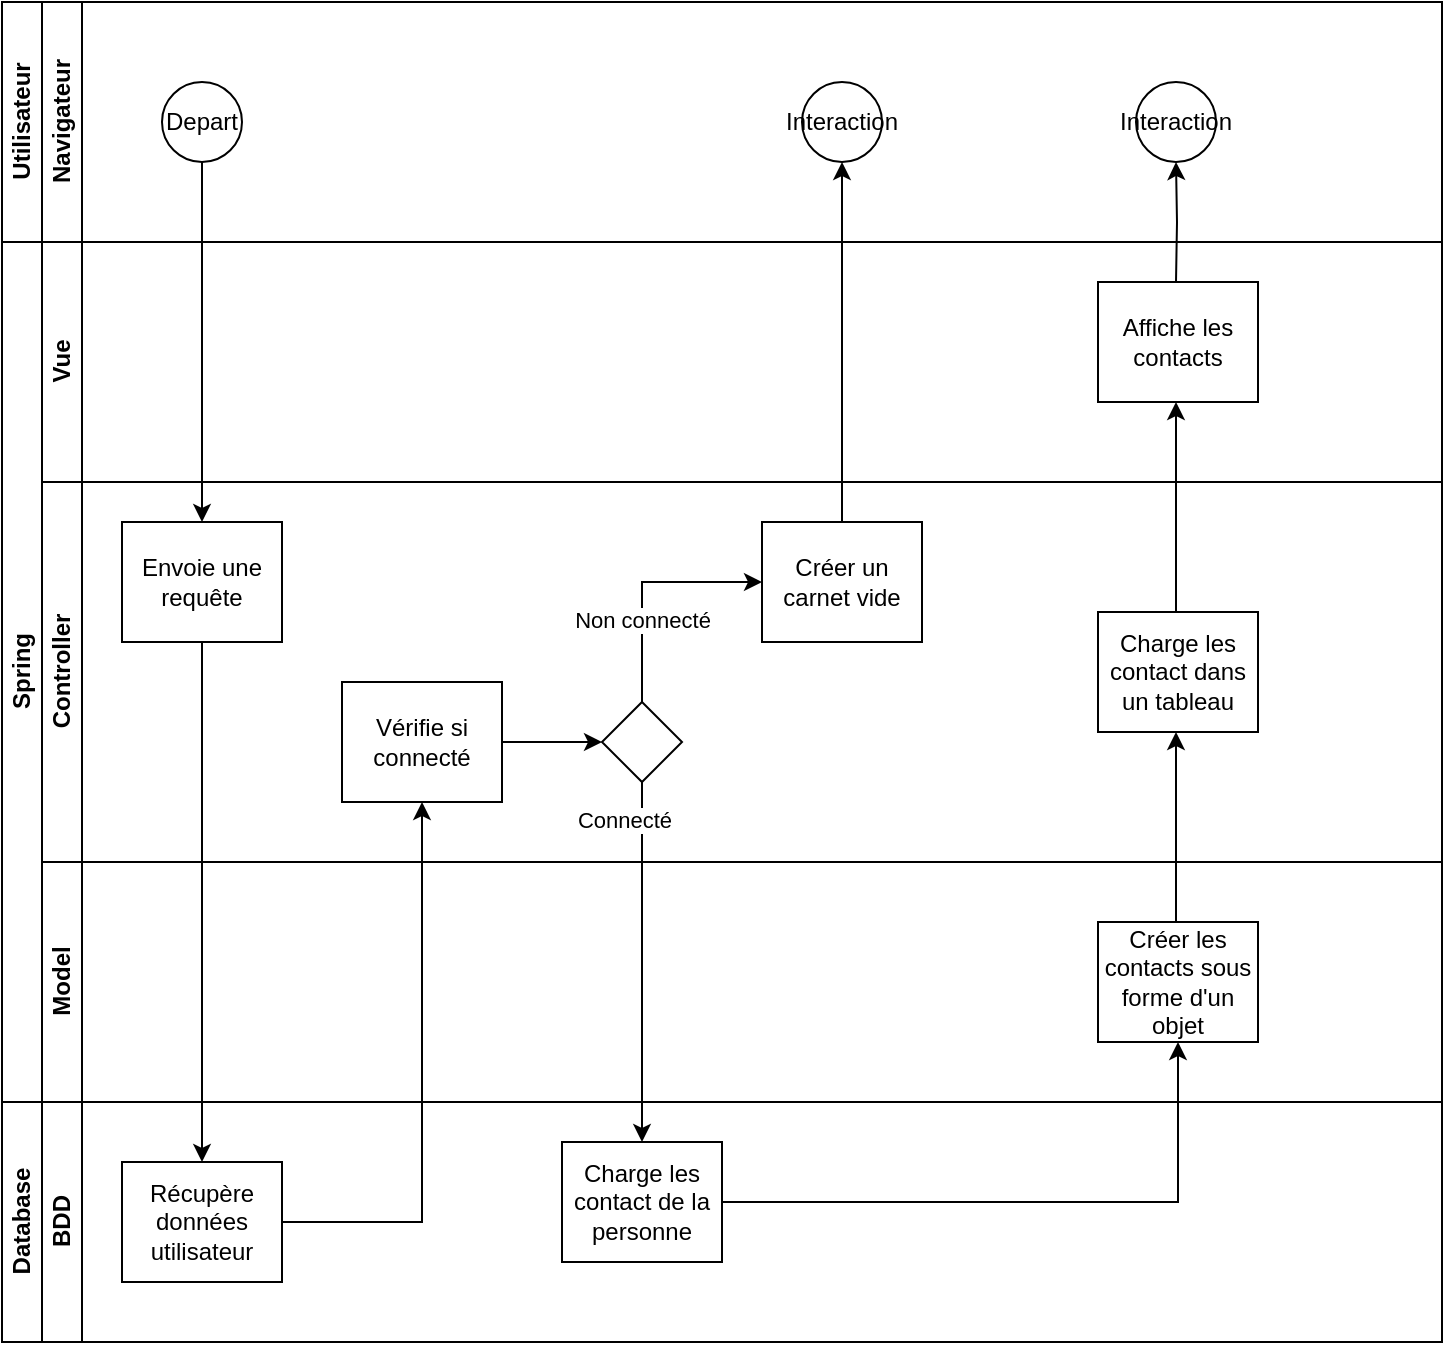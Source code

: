 <mxfile version="24.3.0" type="device">
  <diagram id="prtHgNgQTEPvFCAcTncT" name="Fonctionnement">
    <mxGraphModel dx="1674" dy="792" grid="1" gridSize="10" guides="1" tooltips="1" connect="1" arrows="1" fold="1" page="1" pageScale="1" pageWidth="827" pageHeight="1169" math="0" shadow="0">
      <root>
        <mxCell id="0" />
        <mxCell id="1" parent="0" />
        <mxCell id="dNxyNK7c78bLwvsdeMH5-19" value="Spring" style="swimlane;html=1;childLayout=stackLayout;resizeParent=1;resizeParentMax=0;horizontal=0;startSize=20;horizontalStack=0;" parent="1" vertex="1">
          <mxGeometry x="40" y="160" width="720" height="430" as="geometry" />
        </mxCell>
        <mxCell id="dNxyNK7c78bLwvsdeMH5-20" value="Vue" style="swimlane;html=1;startSize=20;horizontal=0;" parent="dNxyNK7c78bLwvsdeMH5-19" vertex="1">
          <mxGeometry x="20" width="700" height="120" as="geometry" />
        </mxCell>
        <mxCell id="X7bQhezaHKGuqj7OL6B1-43" value="Affiche les contacts" style="rounded=0;whiteSpace=wrap;html=1;fontFamily=Helvetica;fontSize=12;fontColor=#000000;align=center;" vertex="1" parent="dNxyNK7c78bLwvsdeMH5-20">
          <mxGeometry x="528" y="20" width="80" height="60" as="geometry" />
        </mxCell>
        <mxCell id="dNxyNK7c78bLwvsdeMH5-21" value="Controller" style="swimlane;html=1;startSize=20;horizontal=0;" parent="dNxyNK7c78bLwvsdeMH5-19" vertex="1">
          <mxGeometry x="20" y="120" width="700" height="190" as="geometry" />
        </mxCell>
        <mxCell id="dNxyNK7c78bLwvsdeMH5-24" value="Envoie une requête" style="rounded=0;whiteSpace=wrap;html=1;fontFamily=Helvetica;fontSize=12;fontColor=#000000;align=center;" parent="dNxyNK7c78bLwvsdeMH5-21" vertex="1">
          <mxGeometry x="40" y="20" width="80" height="60" as="geometry" />
        </mxCell>
        <mxCell id="X7bQhezaHKGuqj7OL6B1-37" style="edgeStyle=orthogonalEdgeStyle;rounded=0;orthogonalLoop=1;jettySize=auto;html=1;entryX=0;entryY=0.5;entryDx=0;entryDy=0;" edge="1" parent="dNxyNK7c78bLwvsdeMH5-21" source="X7bQhezaHKGuqj7OL6B1-29" target="dNxyNK7c78bLwvsdeMH5-36">
          <mxGeometry relative="1" as="geometry" />
        </mxCell>
        <mxCell id="X7bQhezaHKGuqj7OL6B1-29" value="Vérifie si connecté" style="rounded=0;whiteSpace=wrap;html=1;fontFamily=Helvetica;fontSize=12;fontColor=#000000;align=center;" vertex="1" parent="dNxyNK7c78bLwvsdeMH5-21">
          <mxGeometry x="150" y="100" width="80" height="60" as="geometry" />
        </mxCell>
        <mxCell id="X7bQhezaHKGuqj7OL6B1-38" style="edgeStyle=orthogonalEdgeStyle;rounded=0;orthogonalLoop=1;jettySize=auto;html=1;entryX=0;entryY=0.5;entryDx=0;entryDy=0;" edge="1" parent="dNxyNK7c78bLwvsdeMH5-21" source="dNxyNK7c78bLwvsdeMH5-36" target="X7bQhezaHKGuqj7OL6B1-11">
          <mxGeometry relative="1" as="geometry">
            <Array as="points">
              <mxPoint x="300" y="50" />
            </Array>
          </mxGeometry>
        </mxCell>
        <mxCell id="X7bQhezaHKGuqj7OL6B1-39" value="Non connecté" style="edgeLabel;html=1;align=center;verticalAlign=middle;resizable=0;points=[];" vertex="1" connectable="0" parent="X7bQhezaHKGuqj7OL6B1-38">
          <mxGeometry x="-0.317" relative="1" as="geometry">
            <mxPoint as="offset" />
          </mxGeometry>
        </mxCell>
        <mxCell id="dNxyNK7c78bLwvsdeMH5-36" value="" style="rhombus;whiteSpace=wrap;html=1;fontFamily=Helvetica;fontSize=12;fontColor=#000000;align=center;" parent="dNxyNK7c78bLwvsdeMH5-21" vertex="1">
          <mxGeometry x="280" y="110" width="40" height="40" as="geometry" />
        </mxCell>
        <mxCell id="X7bQhezaHKGuqj7OL6B1-11" value="Créer un carnet vide" style="rounded=0;whiteSpace=wrap;html=1;fontFamily=Helvetica;fontSize=12;fontColor=#000000;align=center;" vertex="1" parent="dNxyNK7c78bLwvsdeMH5-21">
          <mxGeometry x="360" y="20" width="80" height="60" as="geometry" />
        </mxCell>
        <mxCell id="X7bQhezaHKGuqj7OL6B1-45" value="Charge les contact dans un tableau" style="rounded=0;whiteSpace=wrap;html=1;fontFamily=Helvetica;fontSize=12;fontColor=#000000;align=center;" vertex="1" parent="dNxyNK7c78bLwvsdeMH5-21">
          <mxGeometry x="528" y="65" width="80" height="60" as="geometry" />
        </mxCell>
        <mxCell id="dNxyNK7c78bLwvsdeMH5-22" value="Model" style="swimlane;html=1;startSize=20;horizontal=0;" parent="dNxyNK7c78bLwvsdeMH5-19" vertex="1">
          <mxGeometry x="20" y="310" width="700" height="120" as="geometry" />
        </mxCell>
        <mxCell id="dNxyNK7c78bLwvsdeMH5-26" value="Créer les contacts sous forme d&#39;un objet" style="rounded=0;whiteSpace=wrap;html=1;fontFamily=Helvetica;fontSize=12;fontColor=#000000;align=center;" parent="dNxyNK7c78bLwvsdeMH5-22" vertex="1">
          <mxGeometry x="528" y="30" width="80" height="60" as="geometry" />
        </mxCell>
        <mxCell id="X7bQhezaHKGuqj7OL6B1-46" style="edgeStyle=orthogonalEdgeStyle;rounded=0;orthogonalLoop=1;jettySize=auto;html=1;entryX=0.5;entryY=1;entryDx=0;entryDy=0;" edge="1" parent="dNxyNK7c78bLwvsdeMH5-19">
          <mxGeometry relative="1" as="geometry">
            <mxPoint x="587" y="340" as="sourcePoint" />
            <mxPoint x="587" y="245" as="targetPoint" />
          </mxGeometry>
        </mxCell>
        <mxCell id="X7bQhezaHKGuqj7OL6B1-47" style="edgeStyle=orthogonalEdgeStyle;rounded=0;orthogonalLoop=1;jettySize=auto;html=1;entryX=0.5;entryY=1;entryDx=0;entryDy=0;" edge="1" parent="dNxyNK7c78bLwvsdeMH5-19">
          <mxGeometry relative="1" as="geometry">
            <mxPoint x="587" y="185" as="sourcePoint" />
            <mxPoint x="587" y="80" as="targetPoint" />
          </mxGeometry>
        </mxCell>
        <mxCell id="X7bQhezaHKGuqj7OL6B1-7" value="Utilisateur" style="swimlane;html=1;childLayout=stackLayout;resizeParent=1;resizeParentMax=0;horizontal=0;startSize=20;horizontalStack=0;" vertex="1" parent="1">
          <mxGeometry x="40" y="40" width="720" height="120" as="geometry" />
        </mxCell>
        <mxCell id="X7bQhezaHKGuqj7OL6B1-8" value="Navigateur" style="swimlane;html=1;startSize=20;horizontal=0;" vertex="1" parent="X7bQhezaHKGuqj7OL6B1-7">
          <mxGeometry x="20" width="700" height="120" as="geometry" />
        </mxCell>
        <mxCell id="X7bQhezaHKGuqj7OL6B1-9" value="Depart" style="ellipse;whiteSpace=wrap;html=1;" vertex="1" parent="X7bQhezaHKGuqj7OL6B1-8">
          <mxGeometry x="60" y="40" width="40" height="40" as="geometry" />
        </mxCell>
        <mxCell id="X7bQhezaHKGuqj7OL6B1-12" value="Interaction" style="ellipse;whiteSpace=wrap;html=1;" vertex="1" parent="X7bQhezaHKGuqj7OL6B1-8">
          <mxGeometry x="380" y="40" width="40" height="40" as="geometry" />
        </mxCell>
        <mxCell id="X7bQhezaHKGuqj7OL6B1-48" value="Interaction" style="ellipse;whiteSpace=wrap;html=1;" vertex="1" parent="X7bQhezaHKGuqj7OL6B1-8">
          <mxGeometry x="547" y="40" width="40" height="40" as="geometry" />
        </mxCell>
        <mxCell id="X7bQhezaHKGuqj7OL6B1-17" value="Database" style="swimlane;html=1;childLayout=stackLayout;resizeParent=1;resizeParentMax=0;horizontal=0;startSize=20;horizontalStack=0;" vertex="1" parent="1">
          <mxGeometry x="40" y="590" width="720" height="120" as="geometry" />
        </mxCell>
        <mxCell id="X7bQhezaHKGuqj7OL6B1-18" value="BDD" style="swimlane;html=1;startSize=20;horizontal=0;" vertex="1" parent="X7bQhezaHKGuqj7OL6B1-17">
          <mxGeometry x="20" width="700" height="120" as="geometry" />
        </mxCell>
        <mxCell id="X7bQhezaHKGuqj7OL6B1-21" value="Récupère données utilisateur" style="rounded=0;whiteSpace=wrap;html=1;fontFamily=Helvetica;fontSize=12;fontColor=#000000;align=center;" vertex="1" parent="X7bQhezaHKGuqj7OL6B1-18">
          <mxGeometry x="40" y="30" width="80" height="60" as="geometry" />
        </mxCell>
        <mxCell id="dNxyNK7c78bLwvsdeMH5-30" value="Charge les contact de la personne" style="rounded=0;whiteSpace=wrap;html=1;fontFamily=Helvetica;fontSize=12;fontColor=#000000;align=center;" parent="X7bQhezaHKGuqj7OL6B1-18" vertex="1">
          <mxGeometry x="260" y="20" width="80" height="60" as="geometry" />
        </mxCell>
        <mxCell id="X7bQhezaHKGuqj7OL6B1-27" style="edgeStyle=orthogonalEdgeStyle;rounded=0;orthogonalLoop=1;jettySize=auto;html=1;entryX=0.5;entryY=0;entryDx=0;entryDy=0;" edge="1" parent="1" source="X7bQhezaHKGuqj7OL6B1-9" target="dNxyNK7c78bLwvsdeMH5-24">
          <mxGeometry relative="1" as="geometry" />
        </mxCell>
        <mxCell id="X7bQhezaHKGuqj7OL6B1-30" style="edgeStyle=orthogonalEdgeStyle;rounded=0;orthogonalLoop=1;jettySize=auto;html=1;" edge="1" parent="1" source="dNxyNK7c78bLwvsdeMH5-24" target="X7bQhezaHKGuqj7OL6B1-21">
          <mxGeometry relative="1" as="geometry" />
        </mxCell>
        <mxCell id="X7bQhezaHKGuqj7OL6B1-33" style="edgeStyle=orthogonalEdgeStyle;rounded=0;orthogonalLoop=1;jettySize=auto;html=1;entryX=0.5;entryY=1;entryDx=0;entryDy=0;" edge="1" parent="1" source="X7bQhezaHKGuqj7OL6B1-21" target="X7bQhezaHKGuqj7OL6B1-29">
          <mxGeometry relative="1" as="geometry" />
        </mxCell>
        <mxCell id="X7bQhezaHKGuqj7OL6B1-35" style="edgeStyle=orthogonalEdgeStyle;rounded=0;orthogonalLoop=1;jettySize=auto;html=1;" edge="1" parent="1" source="dNxyNK7c78bLwvsdeMH5-36" target="dNxyNK7c78bLwvsdeMH5-30">
          <mxGeometry relative="1" as="geometry" />
        </mxCell>
        <mxCell id="X7bQhezaHKGuqj7OL6B1-36" value="Connecté" style="edgeLabel;html=1;align=center;verticalAlign=middle;resizable=0;points=[];" vertex="1" connectable="0" parent="X7bQhezaHKGuqj7OL6B1-35">
          <mxGeometry x="-0.726" y="-4" relative="1" as="geometry">
            <mxPoint x="-5" y="-6" as="offset" />
          </mxGeometry>
        </mxCell>
        <mxCell id="X7bQhezaHKGuqj7OL6B1-40" style="edgeStyle=orthogonalEdgeStyle;rounded=0;orthogonalLoop=1;jettySize=auto;html=1;entryX=0.5;entryY=1;entryDx=0;entryDy=0;" edge="1" parent="1" source="dNxyNK7c78bLwvsdeMH5-30" target="dNxyNK7c78bLwvsdeMH5-26">
          <mxGeometry relative="1" as="geometry" />
        </mxCell>
        <mxCell id="X7bQhezaHKGuqj7OL6B1-42" style="edgeStyle=orthogonalEdgeStyle;rounded=0;orthogonalLoop=1;jettySize=auto;html=1;entryX=0.5;entryY=1;entryDx=0;entryDy=0;" edge="1" parent="1" source="X7bQhezaHKGuqj7OL6B1-11" target="X7bQhezaHKGuqj7OL6B1-12">
          <mxGeometry relative="1" as="geometry" />
        </mxCell>
        <mxCell id="X7bQhezaHKGuqj7OL6B1-50" style="edgeStyle=orthogonalEdgeStyle;rounded=0;orthogonalLoop=1;jettySize=auto;html=1;entryX=0.5;entryY=1;entryDx=0;entryDy=0;" edge="1" parent="1" target="X7bQhezaHKGuqj7OL6B1-48">
          <mxGeometry relative="1" as="geometry">
            <mxPoint x="627" y="180" as="sourcePoint" />
          </mxGeometry>
        </mxCell>
      </root>
    </mxGraphModel>
  </diagram>
</mxfile>
